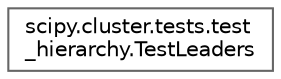digraph "Graphical Class Hierarchy"
{
 // LATEX_PDF_SIZE
  bgcolor="transparent";
  edge [fontname=Helvetica,fontsize=10,labelfontname=Helvetica,labelfontsize=10];
  node [fontname=Helvetica,fontsize=10,shape=box,height=0.2,width=0.4];
  rankdir="LR";
  Node0 [id="Node000000",label="scipy.cluster.tests.test\l_hierarchy.TestLeaders",height=0.2,width=0.4,color="grey40", fillcolor="white", style="filled",URL="$d4/dbc/classscipy_1_1cluster_1_1tests_1_1test__hierarchy_1_1TestLeaders.html",tooltip=" "];
}
